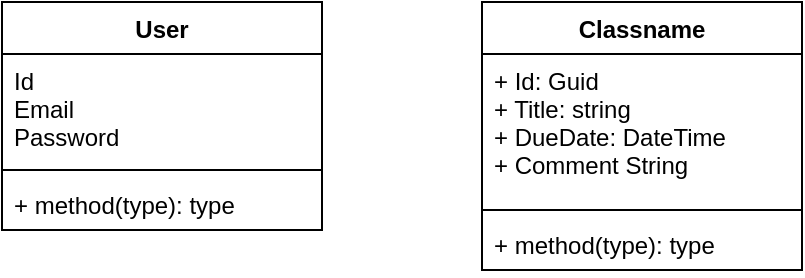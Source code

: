 <mxfile>
    <diagram id="DhRQC4iI2kY--RFqTxLj" name="Page-1">
        <mxGraphModel dx="554" dy="843" grid="1" gridSize="10" guides="1" tooltips="1" connect="1" arrows="1" fold="1" page="1" pageScale="1" pageWidth="850" pageHeight="1100" math="0" shadow="0">
            <root>
                <mxCell id="0"/>
                <mxCell id="1" parent="0"/>
                <mxCell id="2" value="User" style="swimlane;fontStyle=1;align=center;verticalAlign=top;childLayout=stackLayout;horizontal=1;startSize=26;horizontalStack=0;resizeParent=1;resizeParentMax=0;resizeLast=0;collapsible=1;marginBottom=0;" vertex="1" parent="1">
                    <mxGeometry x="40" y="50" width="160" height="114" as="geometry"/>
                </mxCell>
                <mxCell id="3" value="Id&#10;Email&#10;Password&#10;" style="text;strokeColor=none;fillColor=none;align=left;verticalAlign=top;spacingLeft=4;spacingRight=4;overflow=hidden;rotatable=0;points=[[0,0.5],[1,0.5]];portConstraint=eastwest;" vertex="1" parent="2">
                    <mxGeometry y="26" width="160" height="54" as="geometry"/>
                </mxCell>
                <mxCell id="4" value="" style="line;strokeWidth=1;fillColor=none;align=left;verticalAlign=middle;spacingTop=-1;spacingLeft=3;spacingRight=3;rotatable=0;labelPosition=right;points=[];portConstraint=eastwest;strokeColor=inherit;" vertex="1" parent="2">
                    <mxGeometry y="80" width="160" height="8" as="geometry"/>
                </mxCell>
                <mxCell id="5" value="+ method(type): type" style="text;strokeColor=none;fillColor=none;align=left;verticalAlign=top;spacingLeft=4;spacingRight=4;overflow=hidden;rotatable=0;points=[[0,0.5],[1,0.5]];portConstraint=eastwest;" vertex="1" parent="2">
                    <mxGeometry y="88" width="160" height="26" as="geometry"/>
                </mxCell>
                <mxCell id="12" value="Classname" style="swimlane;fontStyle=1;align=center;verticalAlign=top;childLayout=stackLayout;horizontal=1;startSize=26;horizontalStack=0;resizeParent=1;resizeParentMax=0;resizeLast=0;collapsible=1;marginBottom=0;" vertex="1" parent="1">
                    <mxGeometry x="280" y="50" width="160" height="134" as="geometry"/>
                </mxCell>
                <mxCell id="13" value="+ Id: Guid&#10;+ Title: string&#10;+ DueDate: DateTime&#10;+ Comment String" style="text;strokeColor=none;fillColor=none;align=left;verticalAlign=top;spacingLeft=4;spacingRight=4;overflow=hidden;rotatable=0;points=[[0,0.5],[1,0.5]];portConstraint=eastwest;" vertex="1" parent="12">
                    <mxGeometry y="26" width="160" height="74" as="geometry"/>
                </mxCell>
                <mxCell id="14" value="" style="line;strokeWidth=1;fillColor=none;align=left;verticalAlign=middle;spacingTop=-1;spacingLeft=3;spacingRight=3;rotatable=0;labelPosition=right;points=[];portConstraint=eastwest;strokeColor=inherit;" vertex="1" parent="12">
                    <mxGeometry y="100" width="160" height="8" as="geometry"/>
                </mxCell>
                <mxCell id="15" value="+ method(type): type" style="text;strokeColor=none;fillColor=none;align=left;verticalAlign=top;spacingLeft=4;spacingRight=4;overflow=hidden;rotatable=0;points=[[0,0.5],[1,0.5]];portConstraint=eastwest;" vertex="1" parent="12">
                    <mxGeometry y="108" width="160" height="26" as="geometry"/>
                </mxCell>
            </root>
        </mxGraphModel>
    </diagram>
</mxfile>